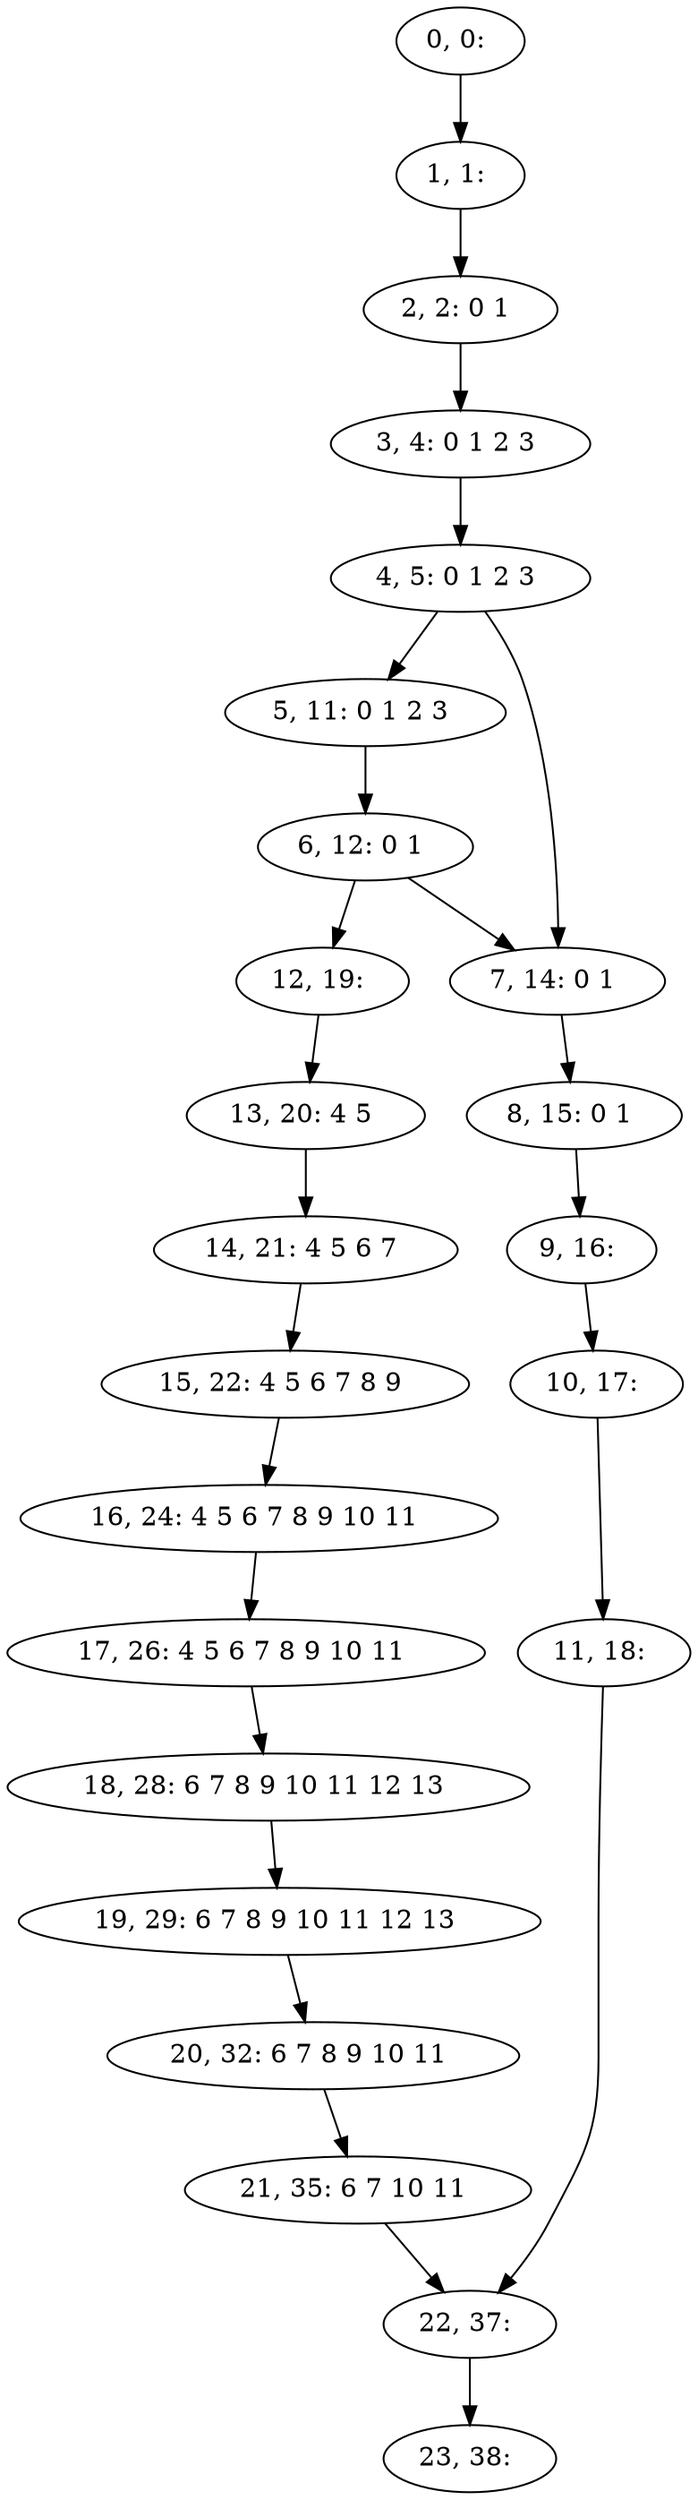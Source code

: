 digraph G {
0[label="0, 0: "];
1[label="1, 1: "];
2[label="2, 2: 0 1 "];
3[label="3, 4: 0 1 2 3 "];
4[label="4, 5: 0 1 2 3 "];
5[label="5, 11: 0 1 2 3 "];
6[label="6, 12: 0 1 "];
7[label="7, 14: 0 1 "];
8[label="8, 15: 0 1 "];
9[label="9, 16: "];
10[label="10, 17: "];
11[label="11, 18: "];
12[label="12, 19: "];
13[label="13, 20: 4 5 "];
14[label="14, 21: 4 5 6 7 "];
15[label="15, 22: 4 5 6 7 8 9 "];
16[label="16, 24: 4 5 6 7 8 9 10 11 "];
17[label="17, 26: 4 5 6 7 8 9 10 11 "];
18[label="18, 28: 6 7 8 9 10 11 12 13 "];
19[label="19, 29: 6 7 8 9 10 11 12 13 "];
20[label="20, 32: 6 7 8 9 10 11 "];
21[label="21, 35: 6 7 10 11 "];
22[label="22, 37: "];
23[label="23, 38: "];
0->1 ;
1->2 ;
2->3 ;
3->4 ;
4->5 ;
4->7 ;
5->6 ;
6->7 ;
6->12 ;
7->8 ;
8->9 ;
9->10 ;
10->11 ;
11->22 ;
12->13 ;
13->14 ;
14->15 ;
15->16 ;
16->17 ;
17->18 ;
18->19 ;
19->20 ;
20->21 ;
21->22 ;
22->23 ;
}
